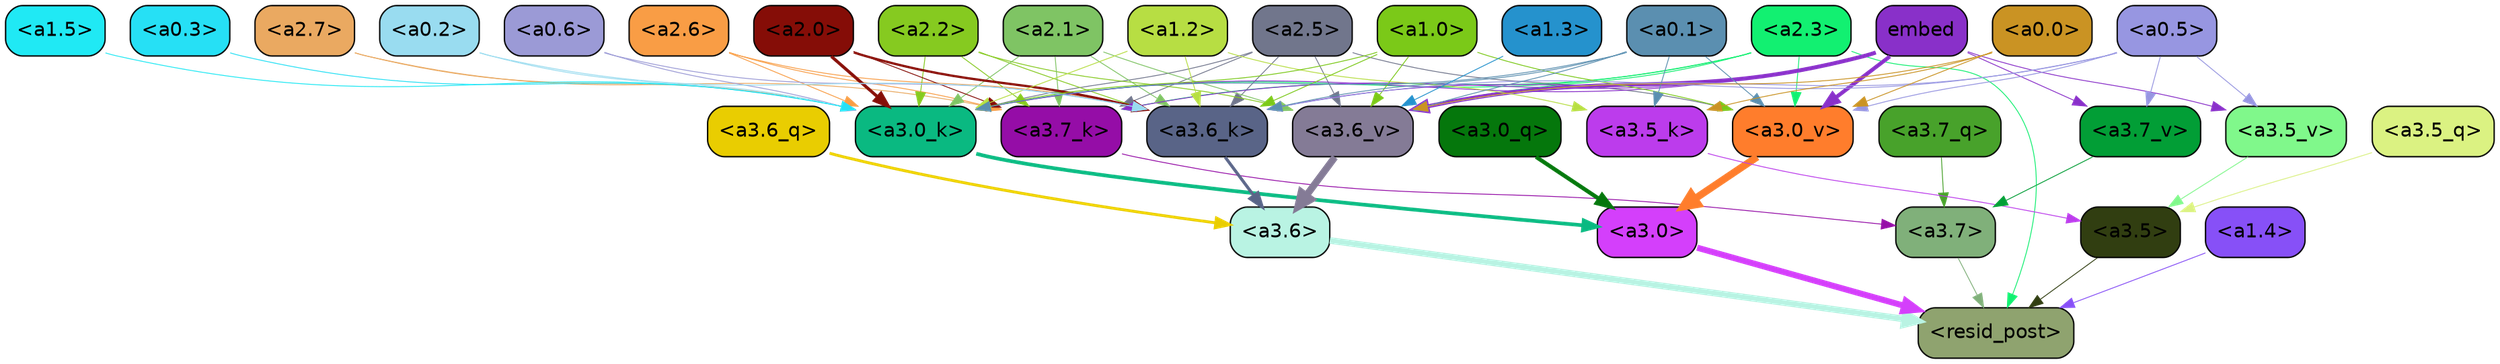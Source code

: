 strict digraph "" {
	graph [bgcolor=transparent,
		layout=dot,
		overlap=false,
		splines=true
	];
	"<a3.7>"	[color=black,
		fillcolor="#80b07a",
		fontname=Helvetica,
		shape=box,
		style="filled, rounded"];
	"<resid_post>"	[color=black,
		fillcolor="#8fa36f",
		fontname=Helvetica,
		shape=box,
		style="filled, rounded"];
	"<a3.7>" -> "<resid_post>"	[color="#80b07a",
		penwidth=0.6];
	"<a3.6>"	[color=black,
		fillcolor="#b9f3e3",
		fontname=Helvetica,
		shape=box,
		style="filled, rounded"];
	"<a3.6>" -> "<resid_post>"	[color="#b9f3e3",
		penwidth=4.646730065345764];
	"<a3.5>"	[color=black,
		fillcolor="#313e11",
		fontname=Helvetica,
		shape=box,
		style="filled, rounded"];
	"<a3.5>" -> "<resid_post>"	[color="#313e11",
		penwidth=0.6];
	"<a3.0>"	[color=black,
		fillcolor="#d43ffb",
		fontname=Helvetica,
		shape=box,
		style="filled, rounded"];
	"<a3.0>" -> "<resid_post>"	[color="#d43ffb",
		penwidth=4.323132634162903];
	"<a2.3>"	[color=black,
		fillcolor="#12f071",
		fontname=Helvetica,
		shape=box,
		style="filled, rounded"];
	"<a2.3>" -> "<resid_post>"	[color="#12f071",
		penwidth=0.6];
	"<a3.7_k>"	[color=black,
		fillcolor="#950da7",
		fontname=Helvetica,
		shape=box,
		style="filled, rounded"];
	"<a2.3>" -> "<a3.7_k>"	[color="#12f071",
		penwidth=0.6];
	"<a3.0_k>"	[color=black,
		fillcolor="#0ab981",
		fontname=Helvetica,
		shape=box,
		style="filled, rounded"];
	"<a2.3>" -> "<a3.0_k>"	[color="#12f071",
		penwidth=0.6];
	"<a3.6_v>"	[color=black,
		fillcolor="#847b96",
		fontname=Helvetica,
		shape=box,
		style="filled, rounded"];
	"<a2.3>" -> "<a3.6_v>"	[color="#12f071",
		penwidth=0.6];
	"<a3.0_v>"	[color=black,
		fillcolor="#ff7d2c",
		fontname=Helvetica,
		shape=box,
		style="filled, rounded"];
	"<a2.3>" -> "<a3.0_v>"	[color="#12f071",
		penwidth=0.6];
	"<a1.4>"	[color=black,
		fillcolor="#8750f7",
		fontname=Helvetica,
		shape=box,
		style="filled, rounded"];
	"<a1.4>" -> "<resid_post>"	[color="#8750f7",
		penwidth=0.6];
	"<a3.7_q>"	[color=black,
		fillcolor="#48a22b",
		fontname=Helvetica,
		shape=box,
		style="filled, rounded"];
	"<a3.7_q>" -> "<a3.7>"	[color="#48a22b",
		penwidth=0.6];
	"<a3.6_q>"	[color=black,
		fillcolor="#e9cd01",
		fontname=Helvetica,
		shape=box,
		style="filled, rounded"];
	"<a3.6_q>" -> "<a3.6>"	[color="#e9cd01",
		penwidth=2.03758105635643];
	"<a3.5_q>"	[color=black,
		fillcolor="#dbf282",
		fontname=Helvetica,
		shape=box,
		style="filled, rounded"];
	"<a3.5_q>" -> "<a3.5>"	[color="#dbf282",
		penwidth=0.6];
	"<a3.0_q>"	[color=black,
		fillcolor="#05770c",
		fontname=Helvetica,
		shape=box,
		style="filled, rounded"];
	"<a3.0_q>" -> "<a3.0>"	[color="#05770c",
		penwidth=2.8638100624084473];
	"<a3.7_k>" -> "<a3.7>"	[color="#950da7",
		penwidth=0.6];
	"<a3.6_k>"	[color=black,
		fillcolor="#596487",
		fontname=Helvetica,
		shape=box,
		style="filled, rounded"];
	"<a3.6_k>" -> "<a3.6>"	[color="#596487",
		penwidth=2.174198240041733];
	"<a3.5_k>"	[color=black,
		fillcolor="#bc3cec",
		fontname=Helvetica,
		shape=box,
		style="filled, rounded"];
	"<a3.5_k>" -> "<a3.5>"	[color="#bc3cec",
		penwidth=0.6];
	"<a3.0_k>" -> "<a3.0>"	[color="#0ab981",
		penwidth=2.6274144649505615];
	"<a3.7_v>"	[color=black,
		fillcolor="#029e36",
		fontname=Helvetica,
		shape=box,
		style="filled, rounded"];
	"<a3.7_v>" -> "<a3.7>"	[color="#029e36",
		penwidth=0.6];
	"<a3.6_v>" -> "<a3.6>"	[color="#847b96",
		penwidth=5.002329230308533];
	"<a3.5_v>"	[color=black,
		fillcolor="#80f88b",
		fontname=Helvetica,
		shape=box,
		style="filled, rounded"];
	"<a3.5_v>" -> "<a3.5>"	[color="#80f88b",
		penwidth=0.6];
	"<a3.0_v>" -> "<a3.0>"	[color="#ff7d2c",
		penwidth=5.188832879066467];
	"<a2.7>"	[color=black,
		fillcolor="#eaa961",
		fontname=Helvetica,
		shape=box,
		style="filled, rounded"];
	"<a2.7>" -> "<a3.7_k>"	[color="#eaa961",
		penwidth=0.6];
	"<a2.7>" -> "<a3.0_k>"	[color="#eaa961",
		penwidth=0.6];
	"<a2.6>"	[color=black,
		fillcolor="#f99d45",
		fontname=Helvetica,
		shape=box,
		style="filled, rounded"];
	"<a2.6>" -> "<a3.7_k>"	[color="#f99d45",
		penwidth=0.6];
	"<a2.6>" -> "<a3.6_k>"	[color="#f99d45",
		penwidth=0.6];
	"<a2.6>" -> "<a3.0_k>"	[color="#f99d45",
		penwidth=0.6];
	"<a2.5>"	[color=black,
		fillcolor="#71768c",
		fontname=Helvetica,
		shape=box,
		style="filled, rounded"];
	"<a2.5>" -> "<a3.7_k>"	[color="#71768c",
		penwidth=0.6];
	"<a2.5>" -> "<a3.6_k>"	[color="#71768c",
		penwidth=0.6];
	"<a2.5>" -> "<a3.0_k>"	[color="#71768c",
		penwidth=0.6];
	"<a2.5>" -> "<a3.6_v>"	[color="#71768c",
		penwidth=0.6];
	"<a2.5>" -> "<a3.0_v>"	[color="#71768c",
		penwidth=0.6];
	"<a2.2>"	[color=black,
		fillcolor="#86ca20",
		fontname=Helvetica,
		shape=box,
		style="filled, rounded"];
	"<a2.2>" -> "<a3.7_k>"	[color="#86ca20",
		penwidth=0.6];
	"<a2.2>" -> "<a3.6_k>"	[color="#86ca20",
		penwidth=0.6];
	"<a2.2>" -> "<a3.0_k>"	[color="#86ca20",
		penwidth=0.6];
	"<a2.2>" -> "<a3.6_v>"	[color="#86ca20",
		penwidth=0.6];
	"<a2.1>"	[color=black,
		fillcolor="#7fc464",
		fontname=Helvetica,
		shape=box,
		style="filled, rounded"];
	"<a2.1>" -> "<a3.7_k>"	[color="#7fc464",
		penwidth=0.6];
	"<a2.1>" -> "<a3.6_k>"	[color="#7fc464",
		penwidth=0.6];
	"<a2.1>" -> "<a3.0_k>"	[color="#7fc464",
		penwidth=0.6];
	"<a2.1>" -> "<a3.6_v>"	[color="#7fc464",
		penwidth=0.6];
	"<a2.0>"	[color=black,
		fillcolor="#850d07",
		fontname=Helvetica,
		shape=box,
		style="filled, rounded"];
	"<a2.0>" -> "<a3.7_k>"	[color="#850d07",
		penwidth=0.6];
	"<a2.0>" -> "<a3.6_k>"	[color="#850d07",
		penwidth=1.6454488784074783];
	"<a2.0>" -> "<a3.0_k>"	[color="#850d07",
		penwidth=2.2218968719244003];
	embed	[color=black,
		fillcolor="#8930c9",
		fontname=Helvetica,
		shape=box,
		style="filled, rounded"];
	embed -> "<a3.7_k>"	[color="#8930c9",
		penwidth=0.6];
	embed -> "<a3.6_k>"	[color="#8930c9",
		penwidth=0.6];
	embed -> "<a3.0_k>"	[color="#8930c9",
		penwidth=0.6];
	embed -> "<a3.7_v>"	[color="#8930c9",
		penwidth=0.6];
	embed -> "<a3.6_v>"	[color="#8930c9",
		penwidth=2.8301228284835815];
	embed -> "<a3.5_v>"	[color="#8930c9",
		penwidth=0.6];
	embed -> "<a3.0_v>"	[color="#8930c9",
		penwidth=2.7660785913467407];
	"<a1.2>"	[color=black,
		fillcolor="#b7de43",
		fontname=Helvetica,
		shape=box,
		style="filled, rounded"];
	"<a1.2>" -> "<a3.6_k>"	[color="#b7de43",
		penwidth=0.6];
	"<a1.2>" -> "<a3.5_k>"	[color="#b7de43",
		penwidth=0.6];
	"<a1.2>" -> "<a3.0_k>"	[color="#b7de43",
		penwidth=0.6];
	"<a1.0>"	[color=black,
		fillcolor="#7bc918",
		fontname=Helvetica,
		shape=box,
		style="filled, rounded"];
	"<a1.0>" -> "<a3.6_k>"	[color="#7bc918",
		penwidth=0.6];
	"<a1.0>" -> "<a3.0_k>"	[color="#7bc918",
		penwidth=0.6];
	"<a1.0>" -> "<a3.6_v>"	[color="#7bc918",
		penwidth=0.6];
	"<a1.0>" -> "<a3.0_v>"	[color="#7bc918",
		penwidth=0.6];
	"<a0.6>"	[color=black,
		fillcolor="#9b9ad6",
		fontname=Helvetica,
		shape=box,
		style="filled, rounded"];
	"<a0.6>" -> "<a3.6_k>"	[color="#9b9ad6",
		penwidth=0.6];
	"<a0.6>" -> "<a3.0_k>"	[color="#9b9ad6",
		penwidth=0.6];
	"<a0.5>"	[color=black,
		fillcolor="#9796e1",
		fontname=Helvetica,
		shape=box,
		style="filled, rounded"];
	"<a0.5>" -> "<a3.6_k>"	[color="#9796e1",
		penwidth=0.6];
	"<a0.5>" -> "<a3.7_v>"	[color="#9796e1",
		penwidth=0.6];
	"<a0.5>" -> "<a3.6_v>"	[color="#9796e1",
		penwidth=0.6];
	"<a0.5>" -> "<a3.5_v>"	[color="#9796e1",
		penwidth=0.6];
	"<a0.5>" -> "<a3.0_v>"	[color="#9796e1",
		penwidth=0.6124261617660522];
	"<a0.2>"	[color=black,
		fillcolor="#99dcf0",
		fontname=Helvetica,
		shape=box,
		style="filled, rounded"];
	"<a0.2>" -> "<a3.6_k>"	[color="#99dcf0",
		penwidth=0.6];
	"<a0.2>" -> "<a3.0_k>"	[color="#99dcf0",
		penwidth=0.6];
	"<a0.1>"	[color=black,
		fillcolor="#5b8fb0",
		fontname=Helvetica,
		shape=box,
		style="filled, rounded"];
	"<a0.1>" -> "<a3.6_k>"	[color="#5b8fb0",
		penwidth=0.6];
	"<a0.1>" -> "<a3.5_k>"	[color="#5b8fb0",
		penwidth=0.6];
	"<a0.1>" -> "<a3.0_k>"	[color="#5b8fb0",
		penwidth=0.6];
	"<a0.1>" -> "<a3.6_v>"	[color="#5b8fb0",
		penwidth=0.6];
	"<a0.1>" -> "<a3.0_v>"	[color="#5b8fb0",
		penwidth=0.6];
	"<a0.0>"	[color=black,
		fillcolor="#ca9323",
		fontname=Helvetica,
		shape=box,
		style="filled, rounded"];
	"<a0.0>" -> "<a3.5_k>"	[color="#ca9323",
		penwidth=0.6];
	"<a0.0>" -> "<a3.6_v>"	[color="#ca9323",
		penwidth=0.6];
	"<a0.0>" -> "<a3.0_v>"	[color="#ca9323",
		penwidth=0.6];
	"<a1.5>"	[color=black,
		fillcolor="#20e9f4",
		fontname=Helvetica,
		shape=box,
		style="filled, rounded"];
	"<a1.5>" -> "<a3.0_k>"	[color="#20e9f4",
		penwidth=0.6];
	"<a0.3>"	[color=black,
		fillcolor="#26e0f5",
		fontname=Helvetica,
		shape=box,
		style="filled, rounded"];
	"<a0.3>" -> "<a3.0_k>"	[color="#26e0f5",
		penwidth=0.6];
	"<a1.3>"	[color=black,
		fillcolor="#2592cd",
		fontname=Helvetica,
		shape=box,
		style="filled, rounded"];
	"<a1.3>" -> "<a3.6_v>"	[color="#2592cd",
		penwidth=0.6];
}
